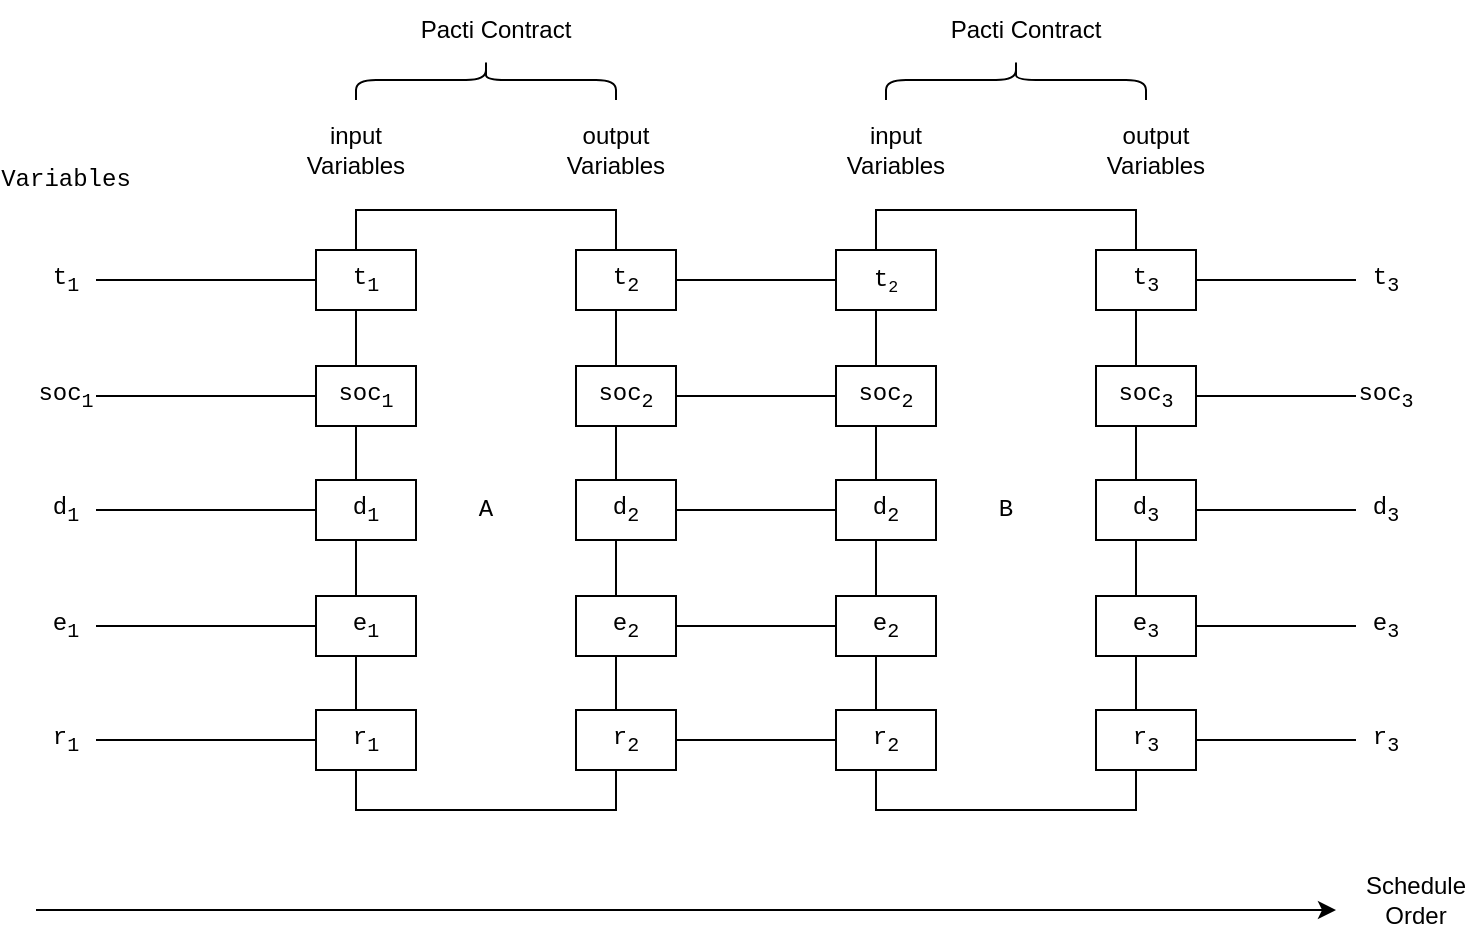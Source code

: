 <mxfile version="20.8.16" type="device"><diagram name="Page-1" id="65L9s0X-_qAf-1EEDN0x"><mxGraphModel dx="1089" dy="758" grid="1" gridSize="10" guides="1" tooltips="1" connect="1" arrows="1" fold="1" page="1" pageScale="1" pageWidth="850" pageHeight="1100" math="0" shadow="0"><root><mxCell id="0"/><mxCell id="1" parent="0"/><mxCell id="GHHUwfC4cXGNXOGr5f7a-5" value="" style="endArrow=classic;html=1;rounded=0;" parent="1" edge="1"><mxGeometry width="50" height="50" relative="1" as="geometry"><mxPoint x="70" y="480" as="sourcePoint"/><mxPoint x="720" y="480" as="targetPoint"/></mxGeometry></mxCell><mxCell id="GHHUwfC4cXGNXOGr5f7a-6" value="Schedule&lt;br&gt;Order" style="text;html=1;strokeColor=none;fillColor=none;align=center;verticalAlign=middle;whiteSpace=wrap;rounded=0;" parent="1" vertex="1"><mxGeometry x="730" y="460" width="60" height="30" as="geometry"/></mxCell><mxCell id="GHHUwfC4cXGNXOGr5f7a-25" style="edgeStyle=orthogonalEdgeStyle;rounded=0;orthogonalLoop=1;jettySize=auto;html=1;exitX=1;exitY=0.5;exitDx=0;exitDy=0;entryX=0;entryY=0.5;entryDx=0;entryDy=0;fontFamily=Courier New;endArrow=none;endFill=0;" parent="1" source="GHHUwfC4cXGNXOGr5f7a-7" target="GHHUwfC4cXGNXOGr5f7a-44" edge="1"><mxGeometry relative="1" as="geometry"><mxPoint x="180" y="165" as="targetPoint"/></mxGeometry></mxCell><mxCell id="GHHUwfC4cXGNXOGr5f7a-7" value="&lt;font face=&quot;Courier New&quot;&gt;t&lt;sub&gt;1&lt;/sub&gt;&lt;/font&gt;" style="text;html=1;strokeColor=none;fillColor=none;align=center;verticalAlign=middle;whiteSpace=wrap;rounded=0;" parent="1" vertex="1"><mxGeometry x="70" y="150" width="30" height="30" as="geometry"/></mxCell><mxCell id="GHHUwfC4cXGNXOGr5f7a-26" style="edgeStyle=orthogonalEdgeStyle;rounded=0;orthogonalLoop=1;jettySize=auto;html=1;exitX=1;exitY=0.5;exitDx=0;exitDy=0;entryX=0;entryY=0.5;entryDx=0;entryDy=0;fontFamily=Courier New;endArrow=none;endFill=0;" parent="1" source="GHHUwfC4cXGNXOGr5f7a-8" target="GHHUwfC4cXGNXOGr5f7a-45" edge="1"><mxGeometry relative="1" as="geometry"><mxPoint x="180" y="213" as="targetPoint"/></mxGeometry></mxCell><mxCell id="GHHUwfC4cXGNXOGr5f7a-8" value="&lt;font face=&quot;Courier New&quot;&gt;soc&lt;sub&gt;1&lt;/sub&gt;&lt;/font&gt;" style="text;html=1;strokeColor=none;fillColor=none;align=center;verticalAlign=middle;whiteSpace=wrap;rounded=0;" parent="1" vertex="1"><mxGeometry x="70" y="208" width="30" height="30" as="geometry"/></mxCell><mxCell id="GHHUwfC4cXGNXOGr5f7a-27" style="edgeStyle=orthogonalEdgeStyle;rounded=0;orthogonalLoop=1;jettySize=auto;html=1;entryX=0;entryY=0.5;entryDx=0;entryDy=0;fontFamily=Courier New;endArrow=none;endFill=0;" parent="1" source="GHHUwfC4cXGNXOGr5f7a-9" target="GHHUwfC4cXGNXOGr5f7a-46" edge="1"><mxGeometry relative="1" as="geometry"><mxPoint x="180" y="260" as="targetPoint"/></mxGeometry></mxCell><mxCell id="GHHUwfC4cXGNXOGr5f7a-9" value="&lt;font face=&quot;Courier New&quot;&gt;d&lt;sub&gt;1&lt;/sub&gt;&lt;/font&gt;" style="text;html=1;strokeColor=none;fillColor=none;align=center;verticalAlign=middle;whiteSpace=wrap;rounded=0;" parent="1" vertex="1"><mxGeometry x="70" y="265" width="30" height="30" as="geometry"/></mxCell><mxCell id="GHHUwfC4cXGNXOGr5f7a-28" style="edgeStyle=orthogonalEdgeStyle;rounded=0;orthogonalLoop=1;jettySize=auto;html=1;entryX=0;entryY=0.5;entryDx=0;entryDy=0;fontFamily=Courier New;endArrow=none;endFill=0;" parent="1" source="GHHUwfC4cXGNXOGr5f7a-10" target="GHHUwfC4cXGNXOGr5f7a-47" edge="1"><mxGeometry relative="1" as="geometry"><mxPoint x="180" y="308" as="targetPoint"/></mxGeometry></mxCell><mxCell id="GHHUwfC4cXGNXOGr5f7a-10" value="&lt;font face=&quot;Courier New&quot;&gt;e&lt;sub&gt;1&lt;/sub&gt;&lt;/font&gt;" style="text;html=1;strokeColor=none;fillColor=none;align=center;verticalAlign=middle;whiteSpace=wrap;rounded=0;" parent="1" vertex="1"><mxGeometry x="70" y="323" width="30" height="30" as="geometry"/></mxCell><mxCell id="GHHUwfC4cXGNXOGr5f7a-29" style="edgeStyle=orthogonalEdgeStyle;rounded=0;orthogonalLoop=1;jettySize=auto;html=1;entryX=0;entryY=0.5;entryDx=0;entryDy=0;fontFamily=Courier New;endArrow=none;endFill=0;" parent="1" source="GHHUwfC4cXGNXOGr5f7a-11" target="GHHUwfC4cXGNXOGr5f7a-48" edge="1"><mxGeometry relative="1" as="geometry"><mxPoint x="180" y="355" as="targetPoint"/></mxGeometry></mxCell><mxCell id="GHHUwfC4cXGNXOGr5f7a-11" value="&lt;font face=&quot;Courier New&quot;&gt;r&lt;sub&gt;1&lt;/sub&gt;&lt;/font&gt;" style="text;html=1;strokeColor=none;fillColor=none;align=center;verticalAlign=middle;whiteSpace=wrap;rounded=0;" parent="1" vertex="1"><mxGeometry x="70" y="380" width="30" height="30" as="geometry"/></mxCell><mxCell id="GHHUwfC4cXGNXOGr5f7a-12" value="Variables" style="text;html=1;strokeColor=none;fillColor=none;align=center;verticalAlign=middle;whiteSpace=wrap;rounded=0;fontFamily=Courier New;" parent="1" vertex="1"><mxGeometry x="55" y="100" width="60" height="30" as="geometry"/></mxCell><mxCell id="GHHUwfC4cXGNXOGr5f7a-56" value="" style="group" parent="1" vertex="1" connectable="0"><mxGeometry x="210" y="130" width="180" height="300" as="geometry"/></mxCell><mxCell id="GHHUwfC4cXGNXOGr5f7a-50" value="A" style="rounded=0;whiteSpace=wrap;html=1;fontFamily=Courier New;" parent="GHHUwfC4cXGNXOGr5f7a-56" vertex="1"><mxGeometry x="20" width="130" height="300" as="geometry"/></mxCell><mxCell id="GHHUwfC4cXGNXOGr5f7a-44" value="t&lt;sub&gt;1&lt;/sub&gt;" style="rounded=0;whiteSpace=wrap;html=1;fontFamily=Courier New;" parent="GHHUwfC4cXGNXOGr5f7a-56" vertex="1"><mxGeometry y="20" width="50" height="30" as="geometry"/></mxCell><mxCell id="GHHUwfC4cXGNXOGr5f7a-45" value="soc&lt;sub&gt;1&lt;/sub&gt;" style="rounded=0;whiteSpace=wrap;html=1;fontFamily=Courier New;" parent="GHHUwfC4cXGNXOGr5f7a-56" vertex="1"><mxGeometry y="78" width="50" height="30" as="geometry"/></mxCell><mxCell id="GHHUwfC4cXGNXOGr5f7a-46" value="d&lt;sub&gt;1&lt;/sub&gt;" style="rounded=0;whiteSpace=wrap;html=1;fontFamily=Courier New;" parent="GHHUwfC4cXGNXOGr5f7a-56" vertex="1"><mxGeometry y="135" width="50" height="30" as="geometry"/></mxCell><mxCell id="GHHUwfC4cXGNXOGr5f7a-47" value="e&lt;sub&gt;1&lt;/sub&gt;" style="rounded=0;whiteSpace=wrap;html=1;fontFamily=Courier New;" parent="GHHUwfC4cXGNXOGr5f7a-56" vertex="1"><mxGeometry y="193" width="50" height="30" as="geometry"/></mxCell><mxCell id="GHHUwfC4cXGNXOGr5f7a-48" value="r&lt;sub&gt;1&lt;/sub&gt;" style="rounded=0;whiteSpace=wrap;html=1;fontFamily=Courier New;" parent="GHHUwfC4cXGNXOGr5f7a-56" vertex="1"><mxGeometry y="250" width="50" height="30" as="geometry"/></mxCell><mxCell id="GHHUwfC4cXGNXOGr5f7a-51" value="t&lt;sub&gt;2&lt;/sub&gt;" style="rounded=0;whiteSpace=wrap;html=1;fontFamily=Courier New;" parent="GHHUwfC4cXGNXOGr5f7a-56" vertex="1"><mxGeometry x="130" y="20" width="50" height="30" as="geometry"/></mxCell><mxCell id="GHHUwfC4cXGNXOGr5f7a-52" value="soc&lt;sub&gt;2&lt;/sub&gt;" style="rounded=0;whiteSpace=wrap;html=1;fontFamily=Courier New;" parent="GHHUwfC4cXGNXOGr5f7a-56" vertex="1"><mxGeometry x="130" y="78" width="50" height="30" as="geometry"/></mxCell><mxCell id="GHHUwfC4cXGNXOGr5f7a-53" value="d&lt;sub&gt;2&lt;/sub&gt;" style="rounded=0;whiteSpace=wrap;html=1;fontFamily=Courier New;" parent="GHHUwfC4cXGNXOGr5f7a-56" vertex="1"><mxGeometry x="130" y="135" width="50" height="30" as="geometry"/></mxCell><mxCell id="GHHUwfC4cXGNXOGr5f7a-54" value="e&lt;sub&gt;2&lt;/sub&gt;" style="rounded=0;whiteSpace=wrap;html=1;fontFamily=Courier New;" parent="GHHUwfC4cXGNXOGr5f7a-56" vertex="1"><mxGeometry x="130" y="193" width="50" height="30" as="geometry"/></mxCell><mxCell id="GHHUwfC4cXGNXOGr5f7a-55" value="r&lt;sub&gt;2&lt;/sub&gt;" style="rounded=0;whiteSpace=wrap;html=1;fontFamily=Courier New;" parent="GHHUwfC4cXGNXOGr5f7a-56" vertex="1"><mxGeometry x="130" y="250" width="50" height="30" as="geometry"/></mxCell><mxCell id="GHHUwfC4cXGNXOGr5f7a-57" value="" style="group" parent="1" vertex="1" connectable="0"><mxGeometry x="470" y="130" width="180" height="300" as="geometry"/></mxCell><mxCell id="GHHUwfC4cXGNXOGr5f7a-58" value="B" style="rounded=0;whiteSpace=wrap;html=1;fontFamily=Courier New;" parent="GHHUwfC4cXGNXOGr5f7a-57" vertex="1"><mxGeometry x="20" width="130" height="300" as="geometry"/></mxCell><mxCell id="GHHUwfC4cXGNXOGr5f7a-59" value="t&lt;span style=&quot;font-size: 10px;&quot;&gt;&lt;sub&gt;2&lt;/sub&gt;&lt;/span&gt;" style="rounded=0;whiteSpace=wrap;html=1;fontFamily=Courier New;" parent="GHHUwfC4cXGNXOGr5f7a-57" vertex="1"><mxGeometry y="20" width="50" height="30" as="geometry"/></mxCell><mxCell id="GHHUwfC4cXGNXOGr5f7a-60" value="soc&lt;sub&gt;2&lt;/sub&gt;" style="rounded=0;whiteSpace=wrap;html=1;fontFamily=Courier New;" parent="GHHUwfC4cXGNXOGr5f7a-57" vertex="1"><mxGeometry y="78" width="50" height="30" as="geometry"/></mxCell><mxCell id="GHHUwfC4cXGNXOGr5f7a-61" value="d&lt;sub&gt;2&lt;/sub&gt;" style="rounded=0;whiteSpace=wrap;html=1;fontFamily=Courier New;" parent="GHHUwfC4cXGNXOGr5f7a-57" vertex="1"><mxGeometry y="135" width="50" height="30" as="geometry"/></mxCell><mxCell id="GHHUwfC4cXGNXOGr5f7a-62" value="e&lt;sub&gt;2&lt;/sub&gt;" style="rounded=0;whiteSpace=wrap;html=1;fontFamily=Courier New;" parent="GHHUwfC4cXGNXOGr5f7a-57" vertex="1"><mxGeometry y="193" width="50" height="30" as="geometry"/></mxCell><mxCell id="GHHUwfC4cXGNXOGr5f7a-63" value="r&lt;sub&gt;2&lt;/sub&gt;" style="rounded=0;whiteSpace=wrap;html=1;fontFamily=Courier New;" parent="GHHUwfC4cXGNXOGr5f7a-57" vertex="1"><mxGeometry y="250" width="50" height="30" as="geometry"/></mxCell><mxCell id="GHHUwfC4cXGNXOGr5f7a-64" value="t&lt;sub&gt;3&lt;/sub&gt;" style="rounded=0;whiteSpace=wrap;html=1;fontFamily=Courier New;" parent="GHHUwfC4cXGNXOGr5f7a-57" vertex="1"><mxGeometry x="130" y="20" width="50" height="30" as="geometry"/></mxCell><mxCell id="GHHUwfC4cXGNXOGr5f7a-65" value="soc&lt;sub&gt;3&lt;/sub&gt;" style="rounded=0;whiteSpace=wrap;html=1;fontFamily=Courier New;" parent="GHHUwfC4cXGNXOGr5f7a-57" vertex="1"><mxGeometry x="130" y="78" width="50" height="30" as="geometry"/></mxCell><mxCell id="GHHUwfC4cXGNXOGr5f7a-66" value="d&lt;sub&gt;3&lt;/sub&gt;" style="rounded=0;whiteSpace=wrap;html=1;fontFamily=Courier New;" parent="GHHUwfC4cXGNXOGr5f7a-57" vertex="1"><mxGeometry x="130" y="135" width="50" height="30" as="geometry"/></mxCell><mxCell id="GHHUwfC4cXGNXOGr5f7a-67" value="e&lt;sub&gt;3&lt;/sub&gt;" style="rounded=0;whiteSpace=wrap;html=1;fontFamily=Courier New;" parent="GHHUwfC4cXGNXOGr5f7a-57" vertex="1"><mxGeometry x="130" y="193" width="50" height="30" as="geometry"/></mxCell><mxCell id="GHHUwfC4cXGNXOGr5f7a-68" value="r&lt;sub&gt;3&lt;/sub&gt;" style="rounded=0;whiteSpace=wrap;html=1;fontFamily=Courier New;" parent="GHHUwfC4cXGNXOGr5f7a-57" vertex="1"><mxGeometry x="130" y="250" width="50" height="30" as="geometry"/></mxCell><mxCell id="GHHUwfC4cXGNXOGr5f7a-69" style="edgeStyle=orthogonalEdgeStyle;rounded=0;orthogonalLoop=1;jettySize=auto;html=1;exitX=1;exitY=0.5;exitDx=0;exitDy=0;entryX=0;entryY=0.5;entryDx=0;entryDy=0;fontFamily=Courier New;endArrow=none;endFill=0;" parent="1" source="GHHUwfC4cXGNXOGr5f7a-51" target="GHHUwfC4cXGNXOGr5f7a-59" edge="1"><mxGeometry relative="1" as="geometry"><mxPoint x="110" y="175" as="sourcePoint"/><mxPoint x="220" y="175" as="targetPoint"/></mxGeometry></mxCell><mxCell id="GHHUwfC4cXGNXOGr5f7a-70" style="edgeStyle=orthogonalEdgeStyle;rounded=0;orthogonalLoop=1;jettySize=auto;html=1;exitX=1;exitY=0.5;exitDx=0;exitDy=0;entryX=0;entryY=0.5;entryDx=0;entryDy=0;fontFamily=Courier New;endArrow=none;endFill=0;" parent="1" source="GHHUwfC4cXGNXOGr5f7a-52" target="GHHUwfC4cXGNXOGr5f7a-60" edge="1"><mxGeometry relative="1" as="geometry"><mxPoint x="400" y="175" as="sourcePoint"/><mxPoint x="480" y="175" as="targetPoint"/></mxGeometry></mxCell><mxCell id="GHHUwfC4cXGNXOGr5f7a-71" style="edgeStyle=orthogonalEdgeStyle;rounded=0;orthogonalLoop=1;jettySize=auto;html=1;entryX=0;entryY=0.5;entryDx=0;entryDy=0;fontFamily=Courier New;endArrow=none;endFill=0;" parent="1" source="GHHUwfC4cXGNXOGr5f7a-53" target="GHHUwfC4cXGNXOGr5f7a-61" edge="1"><mxGeometry relative="1" as="geometry"/></mxCell><mxCell id="GHHUwfC4cXGNXOGr5f7a-72" style="edgeStyle=orthogonalEdgeStyle;rounded=0;orthogonalLoop=1;jettySize=auto;html=1;entryX=0;entryY=0.5;entryDx=0;entryDy=0;fontFamily=Courier New;endArrow=none;endFill=0;" parent="1" source="GHHUwfC4cXGNXOGr5f7a-54" target="GHHUwfC4cXGNXOGr5f7a-62" edge="1"><mxGeometry relative="1" as="geometry"/></mxCell><mxCell id="GHHUwfC4cXGNXOGr5f7a-73" style="edgeStyle=orthogonalEdgeStyle;rounded=0;orthogonalLoop=1;jettySize=auto;html=1;entryX=0;entryY=0.5;entryDx=0;entryDy=0;fontFamily=Courier New;endArrow=none;endFill=0;" parent="1" source="GHHUwfC4cXGNXOGr5f7a-55" target="GHHUwfC4cXGNXOGr5f7a-63" edge="1"><mxGeometry relative="1" as="geometry"/></mxCell><mxCell id="GHHUwfC4cXGNXOGr5f7a-74" value="&lt;font face=&quot;Courier New&quot;&gt;t&lt;sub&gt;3&lt;/sub&gt;&lt;/font&gt;" style="text;html=1;strokeColor=none;fillColor=none;align=center;verticalAlign=middle;whiteSpace=wrap;rounded=0;" parent="1" vertex="1"><mxGeometry x="730" y="150" width="30" height="30" as="geometry"/></mxCell><mxCell id="GHHUwfC4cXGNXOGr5f7a-75" value="&lt;font face=&quot;Courier New&quot;&gt;soc&lt;sub&gt;3&lt;/sub&gt;&lt;/font&gt;" style="text;html=1;strokeColor=none;fillColor=none;align=center;verticalAlign=middle;whiteSpace=wrap;rounded=0;" parent="1" vertex="1"><mxGeometry x="730" y="208" width="30" height="30" as="geometry"/></mxCell><mxCell id="GHHUwfC4cXGNXOGr5f7a-76" value="&lt;font face=&quot;Courier New&quot;&gt;d&lt;sub&gt;3&lt;/sub&gt;&lt;/font&gt;" style="text;html=1;strokeColor=none;fillColor=none;align=center;verticalAlign=middle;whiteSpace=wrap;rounded=0;" parent="1" vertex="1"><mxGeometry x="730" y="265" width="30" height="30" as="geometry"/></mxCell><mxCell id="GHHUwfC4cXGNXOGr5f7a-77" value="&lt;font face=&quot;Courier New&quot;&gt;e&lt;sub&gt;3&lt;/sub&gt;&lt;/font&gt;" style="text;html=1;strokeColor=none;fillColor=none;align=center;verticalAlign=middle;whiteSpace=wrap;rounded=0;" parent="1" vertex="1"><mxGeometry x="730" y="323" width="30" height="30" as="geometry"/></mxCell><mxCell id="GHHUwfC4cXGNXOGr5f7a-78" value="&lt;font face=&quot;Courier New&quot;&gt;r&lt;sub&gt;3&lt;/sub&gt;&lt;/font&gt;" style="text;html=1;strokeColor=none;fillColor=none;align=center;verticalAlign=middle;whiteSpace=wrap;rounded=0;" parent="1" vertex="1"><mxGeometry x="730" y="380" width="30" height="30" as="geometry"/></mxCell><mxCell id="GHHUwfC4cXGNXOGr5f7a-79" style="edgeStyle=orthogonalEdgeStyle;rounded=0;orthogonalLoop=1;jettySize=auto;html=1;entryX=0;entryY=0.5;entryDx=0;entryDy=0;fontFamily=Courier New;endArrow=none;endFill=0;" parent="1" source="GHHUwfC4cXGNXOGr5f7a-64" target="GHHUwfC4cXGNXOGr5f7a-74" edge="1"><mxGeometry relative="1" as="geometry"/></mxCell><mxCell id="GHHUwfC4cXGNXOGr5f7a-80" style="edgeStyle=orthogonalEdgeStyle;rounded=0;orthogonalLoop=1;jettySize=auto;html=1;entryX=0;entryY=0.5;entryDx=0;entryDy=0;fontFamily=Courier New;endArrow=none;endFill=0;" parent="1" source="GHHUwfC4cXGNXOGr5f7a-65" target="GHHUwfC4cXGNXOGr5f7a-75" edge="1"><mxGeometry relative="1" as="geometry"/></mxCell><mxCell id="GHHUwfC4cXGNXOGr5f7a-81" style="edgeStyle=orthogonalEdgeStyle;rounded=0;orthogonalLoop=1;jettySize=auto;html=1;entryX=0;entryY=0.5;entryDx=0;entryDy=0;fontFamily=Courier New;endArrow=none;endFill=0;" parent="1" source="GHHUwfC4cXGNXOGr5f7a-66" target="GHHUwfC4cXGNXOGr5f7a-76" edge="1"><mxGeometry relative="1" as="geometry"/></mxCell><mxCell id="GHHUwfC4cXGNXOGr5f7a-82" style="edgeStyle=orthogonalEdgeStyle;rounded=0;orthogonalLoop=1;jettySize=auto;html=1;entryX=0;entryY=0.5;entryDx=0;entryDy=0;fontFamily=Courier New;endArrow=none;endFill=0;" parent="1" source="GHHUwfC4cXGNXOGr5f7a-67" target="GHHUwfC4cXGNXOGr5f7a-77" edge="1"><mxGeometry relative="1" as="geometry"/></mxCell><mxCell id="GHHUwfC4cXGNXOGr5f7a-83" style="edgeStyle=orthogonalEdgeStyle;rounded=0;orthogonalLoop=1;jettySize=auto;html=1;entryX=0;entryY=0.5;entryDx=0;entryDy=0;fontFamily=Courier New;endArrow=none;endFill=0;" parent="1" source="GHHUwfC4cXGNXOGr5f7a-68" target="GHHUwfC4cXGNXOGr5f7a-78" edge="1"><mxGeometry relative="1" as="geometry"/></mxCell><mxCell id="JNxAYAF8ZLGorr7LrzFy-1" value="input&lt;br&gt;Variables" style="text;html=1;strokeColor=none;fillColor=none;align=center;verticalAlign=middle;whiteSpace=wrap;rounded=0;" vertex="1" parent="1"><mxGeometry x="200" y="85" width="60" height="30" as="geometry"/></mxCell><mxCell id="JNxAYAF8ZLGorr7LrzFy-2" value="input&lt;br&gt;Variables" style="text;html=1;strokeColor=none;fillColor=none;align=center;verticalAlign=middle;whiteSpace=wrap;rounded=0;" vertex="1" parent="1"><mxGeometry x="470" y="85" width="60" height="30" as="geometry"/></mxCell><mxCell id="JNxAYAF8ZLGorr7LrzFy-3" value="output&lt;br&gt;Variables" style="text;html=1;strokeColor=none;fillColor=none;align=center;verticalAlign=middle;whiteSpace=wrap;rounded=0;" vertex="1" parent="1"><mxGeometry x="330" y="85" width="60" height="30" as="geometry"/></mxCell><mxCell id="JNxAYAF8ZLGorr7LrzFy-4" value="output&lt;br&gt;Variables" style="text;html=1;strokeColor=none;fillColor=none;align=center;verticalAlign=middle;whiteSpace=wrap;rounded=0;" vertex="1" parent="1"><mxGeometry x="600" y="85" width="60" height="30" as="geometry"/></mxCell><mxCell id="JNxAYAF8ZLGorr7LrzFy-5" value="" style="shape=curlyBracket;whiteSpace=wrap;html=1;rounded=1;flipH=1;labelPosition=right;verticalLabelPosition=middle;align=left;verticalAlign=middle;rotation=-90;" vertex="1" parent="1"><mxGeometry x="285" width="20" height="130" as="geometry"/></mxCell><mxCell id="JNxAYAF8ZLGorr7LrzFy-6" value="Pacti Contract" style="text;html=1;strokeColor=none;fillColor=none;align=center;verticalAlign=middle;whiteSpace=wrap;rounded=0;" vertex="1" parent="1"><mxGeometry x="255" y="25" width="90" height="30" as="geometry"/></mxCell><mxCell id="JNxAYAF8ZLGorr7LrzFy-7" value="Pacti Contract" style="text;html=1;strokeColor=none;fillColor=none;align=center;verticalAlign=middle;whiteSpace=wrap;rounded=0;" vertex="1" parent="1"><mxGeometry x="520" y="25" width="90" height="30" as="geometry"/></mxCell><mxCell id="JNxAYAF8ZLGorr7LrzFy-8" value="" style="shape=curlyBracket;whiteSpace=wrap;html=1;rounded=1;flipH=1;labelPosition=right;verticalLabelPosition=middle;align=left;verticalAlign=middle;rotation=-90;" vertex="1" parent="1"><mxGeometry x="550" width="20" height="130" as="geometry"/></mxCell></root></mxGraphModel></diagram></mxfile>